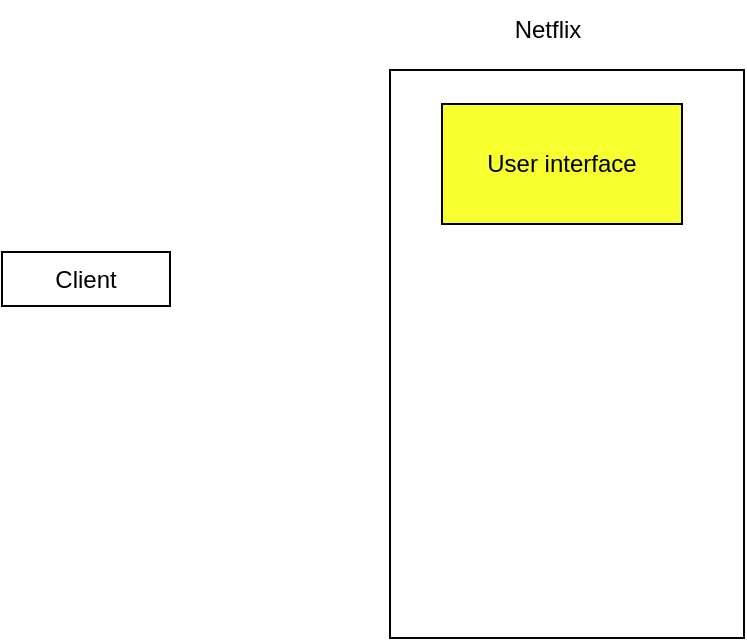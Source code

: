 <mxfile version="21.3.7" type="github">
  <diagram name="Page-1" id="8d5ssQAJ_DrUx-Q4HgWk">
    <mxGraphModel dx="1080" dy="502" grid="0" gridSize="10" guides="1" tooltips="1" connect="1" arrows="1" fold="1" page="0" pageScale="1" pageWidth="850" pageHeight="1100" math="0" shadow="0">
      <root>
        <mxCell id="0" />
        <mxCell id="1" parent="0" />
        <mxCell id="0cRCXCl2Ga1tZAvqIiJy-1" value="Client" style="rounded=0;whiteSpace=wrap;html=1;" vertex="1" parent="1">
          <mxGeometry x="-311" y="180" width="84" height="27" as="geometry" />
        </mxCell>
        <mxCell id="0cRCXCl2Ga1tZAvqIiJy-3" value="Netflix" style="text;strokeColor=none;align=center;fillColor=none;html=1;verticalAlign=middle;whiteSpace=wrap;rounded=0;" vertex="1" parent="1">
          <mxGeometry x="-68" y="54" width="60" height="30" as="geometry" />
        </mxCell>
        <mxCell id="0cRCXCl2Ga1tZAvqIiJy-5" value="" style="rounded=0;whiteSpace=wrap;html=1;direction=south;" vertex="1" parent="1">
          <mxGeometry x="-117" y="89" width="177" height="284" as="geometry" />
        </mxCell>
        <mxCell id="0cRCXCl2Ga1tZAvqIiJy-6" value="User interface" style="rounded=0;whiteSpace=wrap;html=1;fillColor=#F8FF2E;" vertex="1" parent="1">
          <mxGeometry x="-91" y="106" width="120" height="60" as="geometry" />
        </mxCell>
      </root>
    </mxGraphModel>
  </diagram>
</mxfile>
